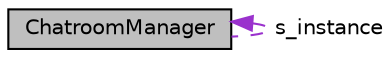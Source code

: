 digraph "ChatroomManager"
{
 // LATEX_PDF_SIZE
  edge [fontname="Helvetica",fontsize="10",labelfontname="Helvetica",labelfontsize="10"];
  node [fontname="Helvetica",fontsize="10",shape=record];
  Node1 [label="ChatroomManager",height=0.2,width=0.4,color="black", fillcolor="grey75", style="filled", fontcolor="black",tooltip="Manages the Chatrooms of the app."];
  Node1 -> Node1 [dir="back",color="darkorchid3",fontsize="10",style="dashed",label=" s_instance" ];
}
